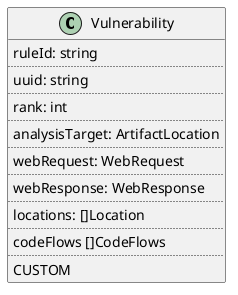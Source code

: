 @startuml

class Vulnerability {
	ruleId: string
	..
	uuid: string
	..
	rank: int
	..
	analysisTarget: ArtifactLocation
	..
	webRequest: WebRequest
	..
	webResponse: WebResponse
	..
	locations: []Location
	..
	codeFlows []CodeFlows
	..
	CUSTOM
}

' links

@enduml
